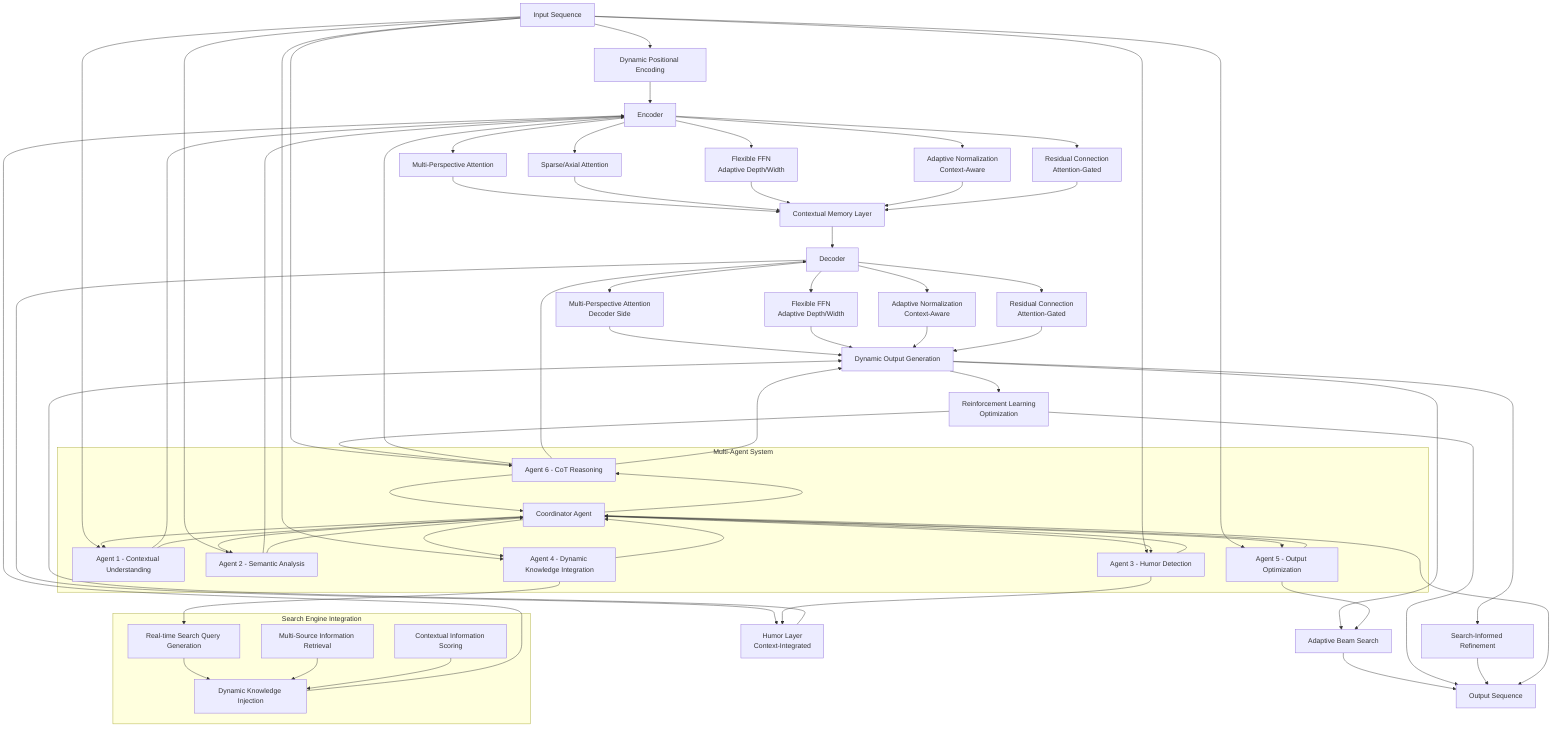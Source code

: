 flowchart TD
    A[Input Sequence] --> B[Dynamic Positional Encoding]
    
    subgraph "Search Engine Integration"
        SE1[Real-time Search Query Generation]
        SE2[Multi-Source Information Retrieval]
        SE3[Contextual Information Scoring]
        SE4[Dynamic Knowledge Injection]
    end
    
    B --> C[Encoder]
    SE1 & SE2 & SE3 --> SE4
    SE4 --> C
    
    C --> D1[Multi-Perspective Attention]
    C --> D2[Sparse/Axial Attention]
    C --> D3[Flexible FFN\nAdaptive Depth/Width]
    C --> D4[Adaptive Normalization\nContext-Aware]
    C --> D5[Residual Connection\nAttention-Gated]
    
    D1 & D2 & D3 & D4 & D5 --> E[Contextual Memory Layer]
    
    E --> F[Decoder]
    
    F --> G1[Multi-Perspective Attention\nDecoder Side]
    F --> G2[Humor Layer\nContext-Integrated]
    F --> G3[Flexible FFN\nAdaptive Depth/Width]
    F --> G4[Adaptive Normalization\nContext-Aware]
    F --> G5[Residual Connection\nAttention-Gated]
    
    G1 & G2 & G3 & G4 & G5 --> H[Dynamic Output Generation]
    
    H --> I1[Adaptive Beam Search]
    H --> I2[Reinforcement Learning\nOptimization]
    H --> I3[Search-Informed Refinement]
    
    I1 & I2 & I3 --> J[Output Sequence]
    
    subgraph "Multi-Agent System"
        AG1[Agent 1 - Contextual Understanding]
        AG2[Agent 2 - Semantic Analysis]
        AG3[Agent 3 - Humor Detection]
        AG4[Agent 4 - Dynamic Knowledge Integration]
        AG5[Agent 5 - Output Optimization]
        AG6[Agent 6 - CoT Reasoning]
        
        AG0[Coordinator Agent]
    end
    
    A --> AG1
    A --> AG2
    A --> AG3
    A --> AG4
    A --> AG5
    A --> AG6
    
    AG1 --> C
    AG2 --> C
    AG3 --> G2
    AG4 --> SE1
    AG5 --> I1
    AG6 --> C
    AG6 --> F
    AG6 --> H
    
    AG0 --> AG1
    AG0 --> AG2
    AG0 --> AG3
    AG0 --> AG4
    AG0 --> AG5
    AG0 --> AG6
    
    AG1 --> AG0
    AG2 --> AG0
    AG3 --> AG0
    AG4 --> AG0
    AG5 --> AG0
    AG6 --> AG0
    
    AG0 --> J
    I2 --> AG6
